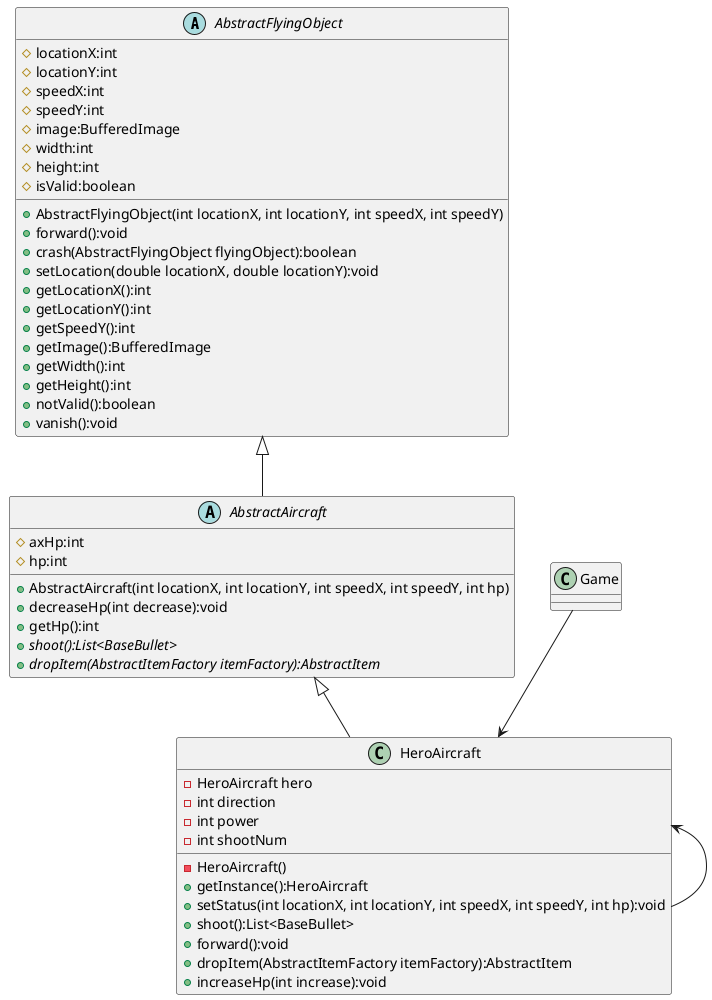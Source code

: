 @startuml
'https://plantuml.com/class-diagram

abstract class AbstractFlyingObject
{
    # locationX:int
    # locationY:int
    # speedX:int
    # speedY:int
    # image:BufferedImage
    # width:int
    # height:int
    # isValid:boolean

    + AbstractFlyingObject(int locationX, int locationY, int speedX, int speedY)
    + forward():void
    + crash(AbstractFlyingObject flyingObject):boolean
    + setLocation(double locationX, double locationY):void
    + getLocationX():int
    + getLocationY():int
    + getSpeedY():int
    + getImage():BufferedImage
    + getWidth():int
    + getHeight():int
    + notValid():boolean
    + vanish():void
}
abstract class AbstractAircraft
{
	# axHp:int
    # hp:int
    + AbstractAircraft(int locationX, int locationY, int speedX, int speedY, int hp)
    + decreaseHp(int decrease):void
    + getHp():int
    + {abstract} shoot():List<BaseBullet>
    + {abstract} dropItem(AbstractItemFactory itemFactory):AbstractItem
 }

AbstractFlyingObject <|-- AbstractAircraft

class HeroAircraft {
    - HeroAircraft hero
    - int direction
    - int power
    - int shootNum
    - HeroAircraft()
    + getInstance():HeroAircraft
    + setStatus(int locationX, int locationY, int speedX, int speedY, int hp):void
    + shoot():List<BaseBullet>
    + forward():void
    + dropItem(AbstractItemFactory itemFactory):AbstractItem
    + increaseHp(int increase):void
}

AbstractAircraft <|-- HeroAircraft
HeroAircraft <-- HeroAircraft

Game --> HeroAircraft

@enduml